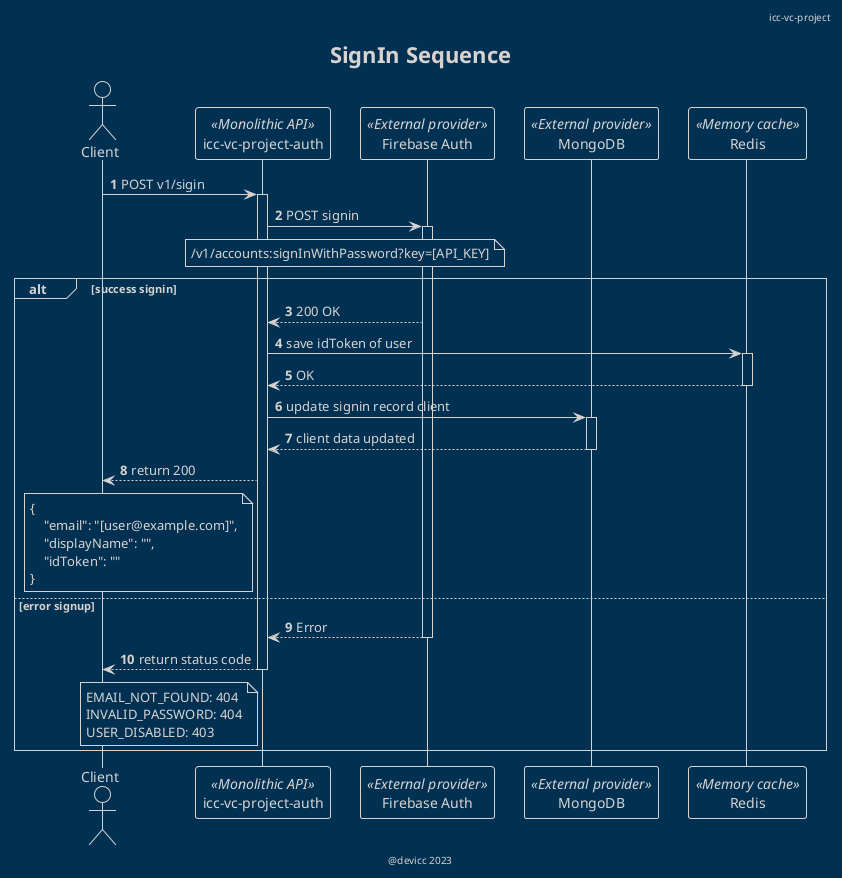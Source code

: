 @startuml auth-signin
!theme blueprint
autonumber
actor "Client" as CLIENT
participant "icc-vc-project-auth" as APIAUTH <<Monolithic API>>
participant "Firebase Auth" as FIREBASEAUTH <<External provider>>
participant "MongoDB" as MONGO <<External provider>>
participant "Redis" as REDIS <<Memory cache>>
CLIENT -> APIAUTH : POST v1/sigin
activate APIAUTH
APIAUTH -> FIREBASEAUTH : POST signin
activate FIREBASEAUTH
note over APIAUTH, FIREBASEAUTH: /v1/accounts:signInWithPassword?key=[API_KEY]
alt success signin 
    FIREBASEAUTH --> APIAUTH: 200 OK
    APIAUTH -> REDIS: save idToken of user
    activate REDIS
    REDIS --> APIAUTH: OK
    deactivate REDIS
    APIAUTH -> MONGO: update signin record client
    activate MONGO
    MONGO --> APIAUTH: client data updated
    deactivate MONGO
    APIAUTH --> CLIENT: return 200
    note left of APIAUTH
        {
            "email": "[user@example.com]",
            "displayName": "",
            "idToken": ""
        }
    end note
else error signup
    FIREBASEAUTH --> APIAUTH: Error
    deactivate FIREBASEAUTH
    APIAUTH --> CLIENT: return status code
    deactivate APIAUTH
    note left of APIAUTH
        EMAIL_NOT_FOUND: 404
        INVALID_PASSWORD: 404
        USER_DISABLED: 403
    end note
end
footer @devicc 2023
header icc-vc-project
title SignIn Sequence
@enduml